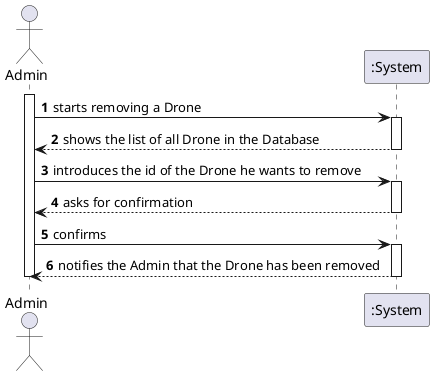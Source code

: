 @startuml
autonumber
actor "Admin" as ADM
participant ":System" as STM
activate ADM
ADM-> STM :starts removing a Drone
activate STM
STM --> ADM :shows the list of all Drone in the Database
deactivate STM
ADM -> STM : introduces the id of the Drone he wants to remove
activate STM
STM --> ADM :asks for confirmation
deactivate STM
ADM -> STM : confirms
activate STM
STM --> ADM : notifies the Admin that the Drone has been removed
deactivate STM

deactivate ADM
@enduml
